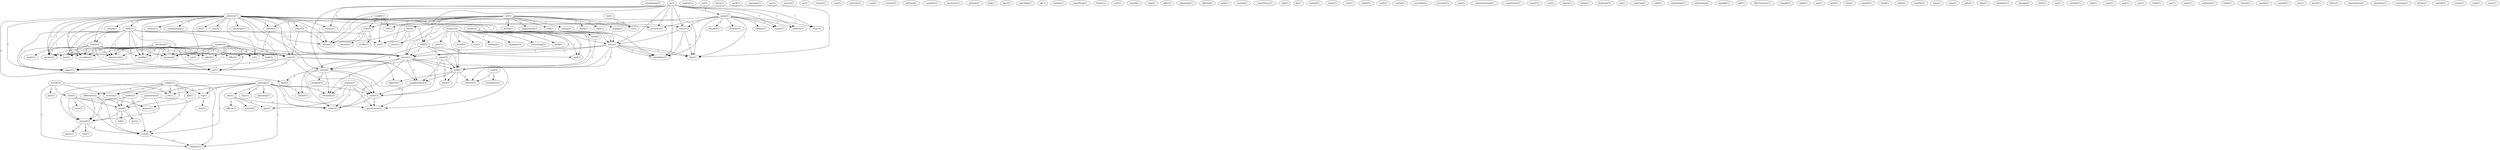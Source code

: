 digraph G {
  complainant [ label="complainant(1)" ];
  population [ label="population(2)" ];
  mvp [ label="mvp(4)" ];
  netcom [ label="netcom(5)" ];
  com [ label="com(8)" ];
  asphalt [ label="asphalt(1)" ];
  isn [ label="isn(1)" ];
  force [ label="force(1)" ];
  yard [ label="yard(1)" ];
  someone [ label="someone(1)" ];
  ass [ label="ass(1)" ];
  person [ label="person(1)" ];
  caught [ label="caught(1)" ];
  hole [ label="hole(2)" ];
  left [ label="left(1)" ];
  street [ label="street(2)" ];
  pot [ label="pot(1)" ];
  jm [ label="jm(1)" ];
  moment [ label="moment(2)" ];
  heard [ label="heard(1)" ];
  ran [ label="ran(1)" ];
  drive [ label="drive(3)" ];
  nothing [ label="nothing(1)" ];
  drive [ label="drive(1)" ];
  house [ label="house(11)" ];
  god [ label="god(1)" ];
  shotguns [ label="shotguns(1)" ];
  everything [ label="everything(1)" ];
  well [ label="well(1)" ];
  fired [ label="fired(1)" ];
  shot [ label="shot(1)" ];
  stayed [ label="stayed(1)" ];
  race [ label="race(1)" ];
  meyers [ label="meyers(2)" ];
  card [ label="card(1)" ];
  country [ label="country(2)" ];
  oakland [ label="oakland(1)" ];
  consider [ label="consider(1)" ];
  musician [ label="musician(1)" ];
  psinntp [ label="psinntp(1)" ];
  fish [ label="fish(1)" ];
  hour [ label="hour(1)" ];
  patching [ label="patching(1)" ];
  qk [ label="qk(1)" ];
  car [ label="car(5)" ];
  wreck [ label="wreck(1)" ];
  department [ label="department(1)" ];
  end [ label="end(1)" ];
  fire [ label="fire(4)" ];
  come [ label="come(1)" ];
  casino [ label="casino(2)" ];
  block [ label="block(1)" ];
  didn [ label="didn(1)" ];
  display [ label="display(1)" ];
  called [ label="called(3)" ];
  ve [ label="ve(1)" ];
  bonnie [ label="bonnie(1)" ];
  article [ label="article(2)" ];
  edu [ label="edu(4)" ];
  stratus [ label="stratus(2)" ];
  sh [ label="sh(1)" ];
  gnv [ label="gnv(2)" ];
  transfer [ label="transfer(1)" ];
  subject [ label="subject(1)" ];
  pill [ label="pill(1)" ];
  makes [ label="makes(1)" ];
  difference [ label="difference(2)" ];
  rtp [ label="rtp(1)" ];
  traffic [ label="traffic(1)" ];
  hazard [ label="hazard(1)" ];
  something [ label="something(1)" ];
  harley [ label="harley(1)" ];
  care [ label="care(1)" ];
  swood [ label="swood(1)" ];
  stop [ label="stop(1)" ];
  offer [ label="offer(1)" ];
  plumbing [ label="plumbing(1)" ];
  offered [ label="offered(1)" ];
  subsidiary [ label="subsidiary(1)" ];
  idea [ label="idea(1)" ];
  path [ label="path(1)" ];
  started [ label="started(1)" ];
  coincidence [ label="coincidence(1)" ];
  talk [ label="talk(1)" ];
  liz [ label="liz(1)" ];
  waited [ label="waited(1)" ];
  swept [ label="swept(1)" ];
  market [ label="market(3)" ];
  book [ label="book(1)" ];
  tax [ label="tax(1)" ];
  asked [ label="asked(1)" ];
  va [ label="va(1)" ];
  came [ label="came(3)" ];
  ad [ label="ad(1)" ];
  qualify [ label="qualify(1)" ];
  housing [ label="housing(1)" ];
  income [ label="income(2)" ];
  loan [ label="loan(1)" ];
  exception [ label="exception(1)" ];
  discovered [ label="discovered(1)" ];
  paper [ label="paper(1)" ];
  sura [ label="sura(1)" ];
  wupost [ label="wupost(1)" ];
  vice [ label="vice(1)" ];
  la [ label="la(1)" ];
  gang [ label="gang(2)" ];
  name [ label="name(1)" ];
  presence [ label="presence(1)" ];
  notice [ label="notice(1)" ];
  told [ label="told(3)" ];
  address [ label="address(1)" ];
  seems [ label="seems(1)" ];
  court [ label="court(1)" ];
  story [ label="story(6)" ];
  fashion [ label="fashion(1)" ];
  decided [ label="decided(1)" ];
  retaliate [ label="retaliate(1)" ];
  hunting [ label="hunting(1)" ];
  one [ label="one(1)" ];
  way [ label="way(1)" ];
  planning [ label="planning(1)" ];
  author [ label="author(1)" ];
  economy [ label="economy(1)" ];
  move [ label="move(2)" ];
  government [ label="government(1)" ];
  crime [ label="crime(2)" ];
  couple [ label="couple(1)" ];
  tank [ label="tank(1)" ];
  sound [ label="sound(1)" ];
  concluded [ label="concluded(1)" ];
  increase [ label="increase(1)" ];
  area [ label="area(1)" ];
  communication [ label="communication(1)" ];
  cooperation [ label="cooperation(1)" ];
  repair [ label="repair(1)" ];
  carl [ label="carl(1)" ];
  checking [ label="checking(1)" ];
  dance [ label="dance(1)" ];
  haven [ label="haven(1)" ];
  bedroom [ label="bedroom(2)" ];
  jail [ label="jail(1)" ];
  painting [ label="painting(1)" ];
  phoenix [ label="phoenix(7)" ];
  reason [ label="reason(1)" ];
  time [ label="time(2)" ];
  police [ label="police(2)" ];
  estate [ label="estate(2)" ];
  system [ label="system(1)" ];
  conditioning [ label="conditioning(1)" ];
  work [ label="work(2)" ];
  air [ label="air(1)" ];
  city [ label="city(3)" ];
  find [ label="find(2)" ];
  necessity [ label="necessity(1)" ];
  code [ label="code(1)" ];
  reputation [ label="reputation(1)" ];
  plastering [ label="plastering(1)" ];
  daylight [ label="daylight(1)" ];
  bill [ label="bill(1)" ];
  effectiveness [ label="effectiveness(1)" ];
  control [ label="control(1)" ];
  officer [ label="officer(1)" ];
  gun [ label="gun(1)" ];
  bought [ label="bought(1)" ];
  night [ label="night(1)" ];
  gas [ label="gas(1)" ];
  hsv [ label="hsv(1)" ];
  lsil [ label="lsil(1)" ];
  money [ label="money(2)" ];
  guest [ label="guest(1)" ];
  vela [ label="vela(1)" ];
  total [ label="total(1)" ];
  fuel [ label="fuel(1)" ];
  needed [ label="needed(1)" ];
  agent [ label="agent(4)" ];
  think [ label="think(1)" ];
  mike [ label="mike(2)" ];
  trouble [ label="trouble(1)" ];
  date [ label="date(1)" ];
  made [ label="made(1)" ];
  office [ label="office(1)" ];
  copy [ label="copy(1)" ];
  pelt [ label="pelt(2)" ];
  dope [ label="dope(1)" ];
  burnham [ label="burnham(1)" ];
  neighborhood [ label="neighborhood(3)" ];
  chicago [ label="chicago(1)" ];
  clyde [ label="clyde(1)" ];
  sun [ label="sun(1)" ];
  attitude [ label="attitude(1)" ];
  take [ label="take(1)" ];
  wasn [ label="wasn(1)" ];
  gmt [ label="gmt(1)" ];
  kind [ label="kind(1)" ];
  van [ label="van(1)" ];
  christ [ label="christ(1)" ];
  apr [ label="apr(1)" ];
  van [ label="van(1)" ];
  figured [ label="figured(1)" ];
  uunet [ label="uunet(1)" ];
  sez [ label="sez(1)" ];
  umd [ label="umd(1)" ];
  california [ label="california(1)" ];
  leslie [ label="leslie(1)" ];
  citizen [ label="citizen(1)" ];
  month [ label="month(1)" ];
  laughed [ label="laughed(1)" ];
  coasted [ label="coasted(1)" ];
  roof [ label="roof(2)" ];
  interest [ label="interest(1)" ];
  foundation [ label="foundation(1)" ];
  jrm [ label="jrm(1)" ];
  watch [ label="watch(1)" ];
  arizona [ label="arizona(3)" ];
  effect [ label="effect(1)" ];
  organization [ label="organization(1)" ];
  davidson [ label="davidson(1)" ];
  message [ label="message(1)" ];
  writes [ label="writes(2)" ];
  nobody [ label="nobody(1)" ];
  rowan [ label="rowan(1)" ];
  step [ label="step(1)" ];
  wave [ label="wave(1)" ];
  population -> mvp [ label="1" ];
  population -> netcom [ label="1" ];
  population -> com [ label="1" ];
  caught -> hole [ label="1" ];
  caught -> left [ label="1" ];
  caught -> street [ label="1" ];
  caught -> pot [ label="1" ];
  moment -> heard [ label="1" ];
  moment -> ran [ label="1" ];
  moment -> drive [ label="1" ];
  moment -> nothing [ label="1" ];
  moment -> drive [ label="1" ];
  moment -> house [ label="1" ];
  moment -> god [ label="1" ];
  moment -> shotguns [ label="1" ];
  moment -> everything [ label="1" ];
  moment -> well [ label="1" ];
  moment -> fired [ label="1" ];
  moment -> shot [ label="1" ];
  car -> wreck [ label="1" ];
  car -> department [ label="1" ];
  car -> hole [ label="1" ];
  car -> left [ label="1" ];
  car -> end [ label="1" ];
  car -> fire [ label="3" ];
  car -> come [ label="1" ];
  car -> casino [ label="1" ];
  car -> street [ label="1" ];
  car -> pot [ label="1" ];
  car -> block [ label="1" ];
  car -> didn [ label="1" ];
  car -> display [ label="1" ];
  car -> called [ label="1" ];
  car -> ve [ label="1" ];
  article -> edu [ label="1" ];
  article -> stratus [ label="1" ];
  article -> sh [ label="1" ];
  article -> gnv [ label="1" ];
  article -> transfer [ label="1" ];
  subject -> pill [ label="1" ];
  subject -> makes [ label="1" ];
  subject -> difference [ label="1" ];
  subject -> stratus [ label="1" ];
  subject -> sh [ label="1" ];
  subject -> mvp [ label="1" ];
  subject -> netcom [ label="1" ];
  subject -> transfer [ label="1" ];
  subject -> rtp [ label="1" ];
  hole -> traffic [ label="1" ];
  hole -> hazard [ label="1" ];
  hole -> street [ label="1" ];
  makes -> mvp [ label="1" ];
  makes -> netcom [ label="1" ];
  makes -> com [ label="1" ];
  drive -> subsidiary [ label="1" ];
  drive -> house [ label="1" ];
  drive -> idea [ label="1" ];
  drive -> well [ label="1" ];
  difference -> mvp [ label="1" ];
  difference -> netcom [ label="1" ];
  difference -> com [ label="1" ];
  market -> book [ label="2" ];
  market -> tax [ label="2" ];
  market -> asked [ label="1" ];
  market -> va [ label="2" ];
  market -> house [ label="1" ];
  market -> came [ label="2" ];
  market -> ad [ label="2" ];
  market -> qualify [ label="2" ];
  market -> housing [ label="2" ];
  market -> income [ label="2" ];
  market -> loan [ label="2" ];
  market -> exception [ label="2" ];
  market -> discovered [ label="2" ];
  market -> paper [ label="2" ];
  edu -> mvp [ label="2" ];
  edu -> netcom [ label="2" ];
  edu -> com [ label="2" ];
  edu -> sura [ label="2" ];
  edu -> wupost [ label="2" ];
  la -> gang [ label="1" ];
  la -> name [ label="1" ];
  la -> presence [ label="1" ];
  la -> notice [ label="1" ];
  la -> drive [ label="2" ];
  la -> told [ label="1" ];
  la -> address [ label="1" ];
  la -> subsidiary [ label="1" ];
  la -> house [ label="1" ];
  la -> seems [ label="1" ];
  la -> idea [ label="1" ];
  la -> court [ label="1" ];
  la -> story [ label="1" ];
  gang -> name [ label="1" ];
  gang -> presence [ label="1" ];
  gang -> notice [ label="1" ];
  gang -> fashion [ label="1" ];
  gang -> address [ label="1" ];
  gang -> subsidiary [ label="1" ];
  gang -> house [ label="1" ];
  gang -> decided [ label="1" ];
  gang -> idea [ label="1" ];
  gang -> court [ label="1" ];
  gang -> retaliate [ label="1" ];
  hunting -> stratus [ label="1" ];
  hunting -> sh [ label="1" ];
  hunting -> one [ label="1" ];
  hunting -> way [ label="1" ];
  hunting -> planning [ label="1" ];
  hunting -> com [ label="1" ];
  hunting -> transfer [ label="1" ];
  hunting -> rtp [ label="1" ];
  hunting -> author [ label="1" ];
  hunting -> economy [ label="1" ];
  hunting -> move [ label="1" ];
  hunting -> government [ label="1" ];
  hunting -> crime [ label="1" ];
  fire -> come [ label="2" ];
  fire -> street [ label="1" ];
  fire -> pot [ label="1" ];
  checking -> tax [ label="1" ];
  checking -> asked [ label="1" ];
  checking -> va [ label="1" ];
  checking -> house [ label="1" ];
  checking -> came [ label="1" ];
  checking -> ad [ label="1" ];
  checking -> qualify [ label="1" ];
  checking -> housing [ label="1" ];
  checking -> income [ label="1" ];
  checking -> loan [ label="1" ];
  checking -> exception [ label="1" ];
  checking -> discovered [ label="1" ];
  checking -> paper [ label="1" ];
  phoenix -> va [ label="1" ];
  phoenix -> reason [ label="1" ];
  phoenix -> presence [ label="1" ];
  phoenix -> notice [ label="1" ];
  phoenix -> drive [ label="1" ];
  phoenix -> told [ label="1" ];
  phoenix -> time [ label="1" ];
  phoenix -> police [ label="1" ];
  phoenix -> estate [ label="1" ];
  phoenix -> street [ label="1" ];
  phoenix -> subsidiary [ label="1" ];
  phoenix -> house [ label="1" ];
  phoenix -> system [ label="1" ];
  phoenix -> came [ label="2" ];
  phoenix -> seems [ label="1" ];
  phoenix -> idea [ label="1" ];
  phoenix -> conditioning [ label="1" ];
  phoenix -> ad [ label="1" ];
  phoenix -> qualify [ label="1" ];
  phoenix -> housing [ label="1" ];
  phoenix -> story [ label="1" ];
  phoenix -> called [ label="1" ];
  phoenix -> work [ label="1" ];
  phoenix -> air [ label="1" ];
  phoenix -> income [ label="1" ];
  phoenix -> loan [ label="1" ];
  phoenix -> exception [ label="1" ];
  phoenix -> city [ label="1" ];
  phoenix -> discovered [ label="1" ];
  phoenix -> find [ label="1" ];
  phoenix -> paper [ label="1" ];
  phoenix -> necessity [ label="1" ];
  one -> control [ label="1" ];
  one -> officer [ label="1" ];
  one -> gun [ label="1" ];
  one -> crime [ label="2" ];
  notice -> drive [ label="1" ];
  notice -> subsidiary [ label="1" ];
  notice -> idea [ label="1" ];
  mvp -> hsv [ label="1" ];
  mvp -> netcom [ label="2" ];
  mvp -> lsil [ label="1" ];
  money -> drive [ label="1" ];
  money -> house [ label="1" ];
  money -> god [ label="1" ];
  money -> well [ label="1" ];
  netcom -> com [ label="4" ];
  netcom -> guest [ label="1" ];
  netcom -> vela [ label="1" ];
  drive -> subsidiary [ label="1" ];
  drive -> house [ label="1" ];
  drive -> idea [ label="1" ];
  drive -> well [ label="1" ];
  told -> house [ label="1" ];
  told -> god [ label="1" ];
  told -> agent [ label="1" ];
  told -> story [ label="2" ];
  told -> well [ label="1" ];
  time -> estate [ label="1" ];
  time -> street [ label="1" ];
  time -> pot [ label="1" ];
  time -> came [ label="1" ];
  time -> ad [ label="1" ];
  time -> qualify [ label="1" ];
  time -> housing [ label="1" ];
  time -> income [ label="1" ];
  time -> loan [ label="1" ];
  time -> exception [ label="1" ];
  time -> discovered [ label="1" ];
  time -> paper [ label="1" ];
  com -> transfer [ label="2" ];
  police -> street [ label="1" ];
  police -> came [ label="1" ];
  estate -> house [ label="1" ];
  estate -> made [ label="1" ];
  estate -> came [ label="1" ];
  estate -> ad [ label="1" ];
  estate -> qualify [ label="1" ];
  estate -> housing [ label="1" ];
  estate -> income [ label="1" ];
  estate -> loan [ label="1" ];
  estate -> exception [ label="1" ];
  estate -> discovered [ label="1" ];
  estate -> office [ label="1" ];
  estate -> paper [ label="1" ];
  house -> author [ label="1" ];
  house -> well [ label="1" ];
  house -> neighborhood [ label="2" ];
  house -> economy [ label="1" ];
  house -> move [ label="1" ];
  house -> government [ label="1" ];
  house -> crime [ label="1" ];
  agent -> story [ label="1" ];
  agent -> well [ label="1" ];
  agent -> neighborhood [ label="2" ];
  agent -> kind [ label="1" ];
  came -> ad [ label="1" ];
  came -> figured [ label="1" ];
  came -> neighborhood [ label="1" ];
  came -> move [ label="1" ];
  came -> paper [ label="1" ];
  sez -> ve [ label="1" ];
  rtp -> wupost [ label="1" ];
  rtp -> umd [ label="1" ];
  story -> laughed [ label="1" ];
  story -> economy [ label="1" ];
  story -> move [ label="1" ];
  story -> government [ label="1" ];
  story -> find [ label="1" ];
  story -> crime [ label="1" ];
  called -> office [ label="1" ];
  roof -> interest [ label="1" ];
  roof -> foundation [ label="1" ];
  work -> interest [ label="1" ];
  well -> figured [ label="1" ];
  well -> interest [ label="1" ];
  well -> neighborhood [ label="2" ];
  well -> move [ label="1" ];
  well -> kind [ label="1" ];
  arizona -> gun [ label="1" ];
  arizona -> economy [ label="3" ];
  arizona -> move [ label="3" ];
  arizona -> government [ label="3" ];
  arizona -> crime [ label="3" ];
  neighborhood -> move [ label="1" ];
  move -> government [ label="1" ];
  move -> crime [ label="1" ];
}
